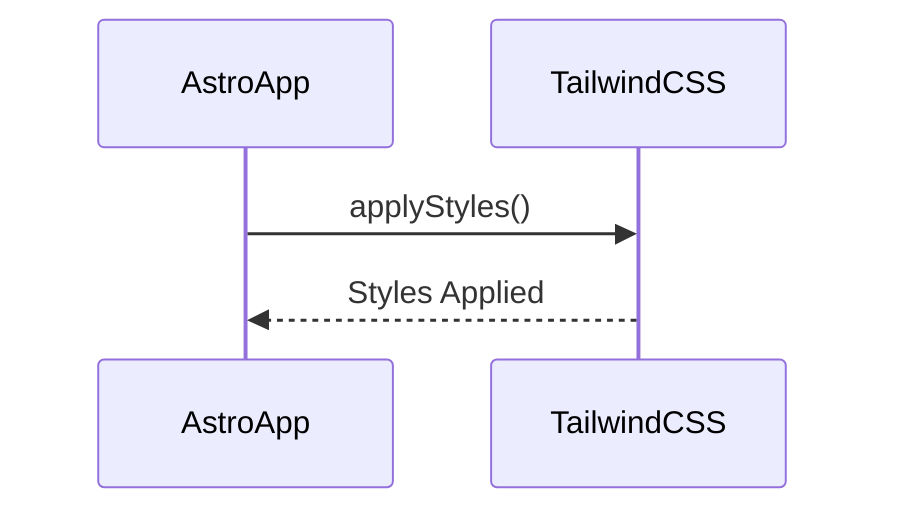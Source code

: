 sequenceDiagram
    participant A as AstroApp
    participant T as TailwindCSS
    A->>T: applyStyles()
    T-->>A: Styles Applied